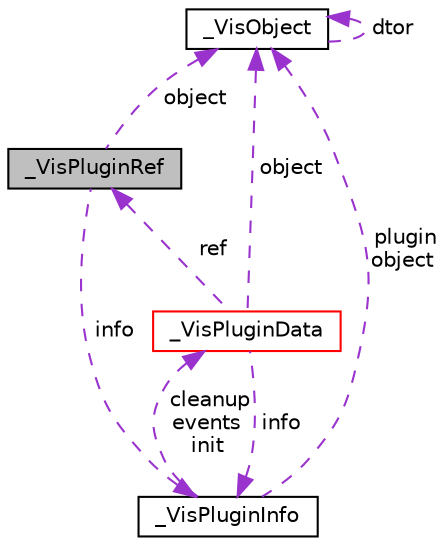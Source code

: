 digraph G
{
  edge [fontname="Helvetica",fontsize="10",labelfontname="Helvetica",labelfontsize="10"];
  node [fontname="Helvetica",fontsize="10",shape=record];
  Node1 [label="_VisPluginRef",height=0.2,width=0.4,color="black", fillcolor="grey75", style="filled" fontcolor="black"];
  Node2 -> Node1 [dir="back",color="darkorchid3",fontsize="10",style="dashed",label=" object" ,fontname="Helvetica"];
  Node2 [label="_VisObject",height=0.2,width=0.4,color="black", fillcolor="white", style="filled",URL="$struct__VisObject.html",tooltip="The VisObject structure contains all the VisObject housekeeping data like refcounting and a pointer t..."];
  Node2 -> Node2 [dir="back",color="darkorchid3",fontsize="10",style="dashed",label=" dtor" ,fontname="Helvetica"];
  Node3 -> Node1 [dir="back",color="darkorchid3",fontsize="10",style="dashed",label=" info" ,fontname="Helvetica"];
  Node3 [label="_VisPluginInfo",height=0.2,width=0.4,color="black", fillcolor="white", style="filled",URL="$struct__VisPluginInfo.html",tooltip="The VisPluginInfo data structure contains information about a plugin and is filled within the plugin ..."];
  Node4 -> Node3 [dir="back",color="darkorchid3",fontsize="10",style="dashed",label=" cleanup\nevents\ninit" ,fontname="Helvetica"];
  Node4 [label="_VisPluginData",height=0.2,width=0.4,color="red", fillcolor="white", style="filled",URL="$struct__VisPluginData.html",tooltip="The VisPluginData structure is the main plugin structure, every plugin is encapsulated in this..."];
  Node1 -> Node4 [dir="back",color="darkorchid3",fontsize="10",style="dashed",label=" ref" ,fontname="Helvetica"];
  Node2 -> Node4 [dir="back",color="darkorchid3",fontsize="10",style="dashed",label=" object" ,fontname="Helvetica"];
  Node3 -> Node4 [dir="back",color="darkorchid3",fontsize="10",style="dashed",label=" info" ,fontname="Helvetica"];
  Node2 -> Node3 [dir="back",color="darkorchid3",fontsize="10",style="dashed",label=" plugin\nobject" ,fontname="Helvetica"];
}
